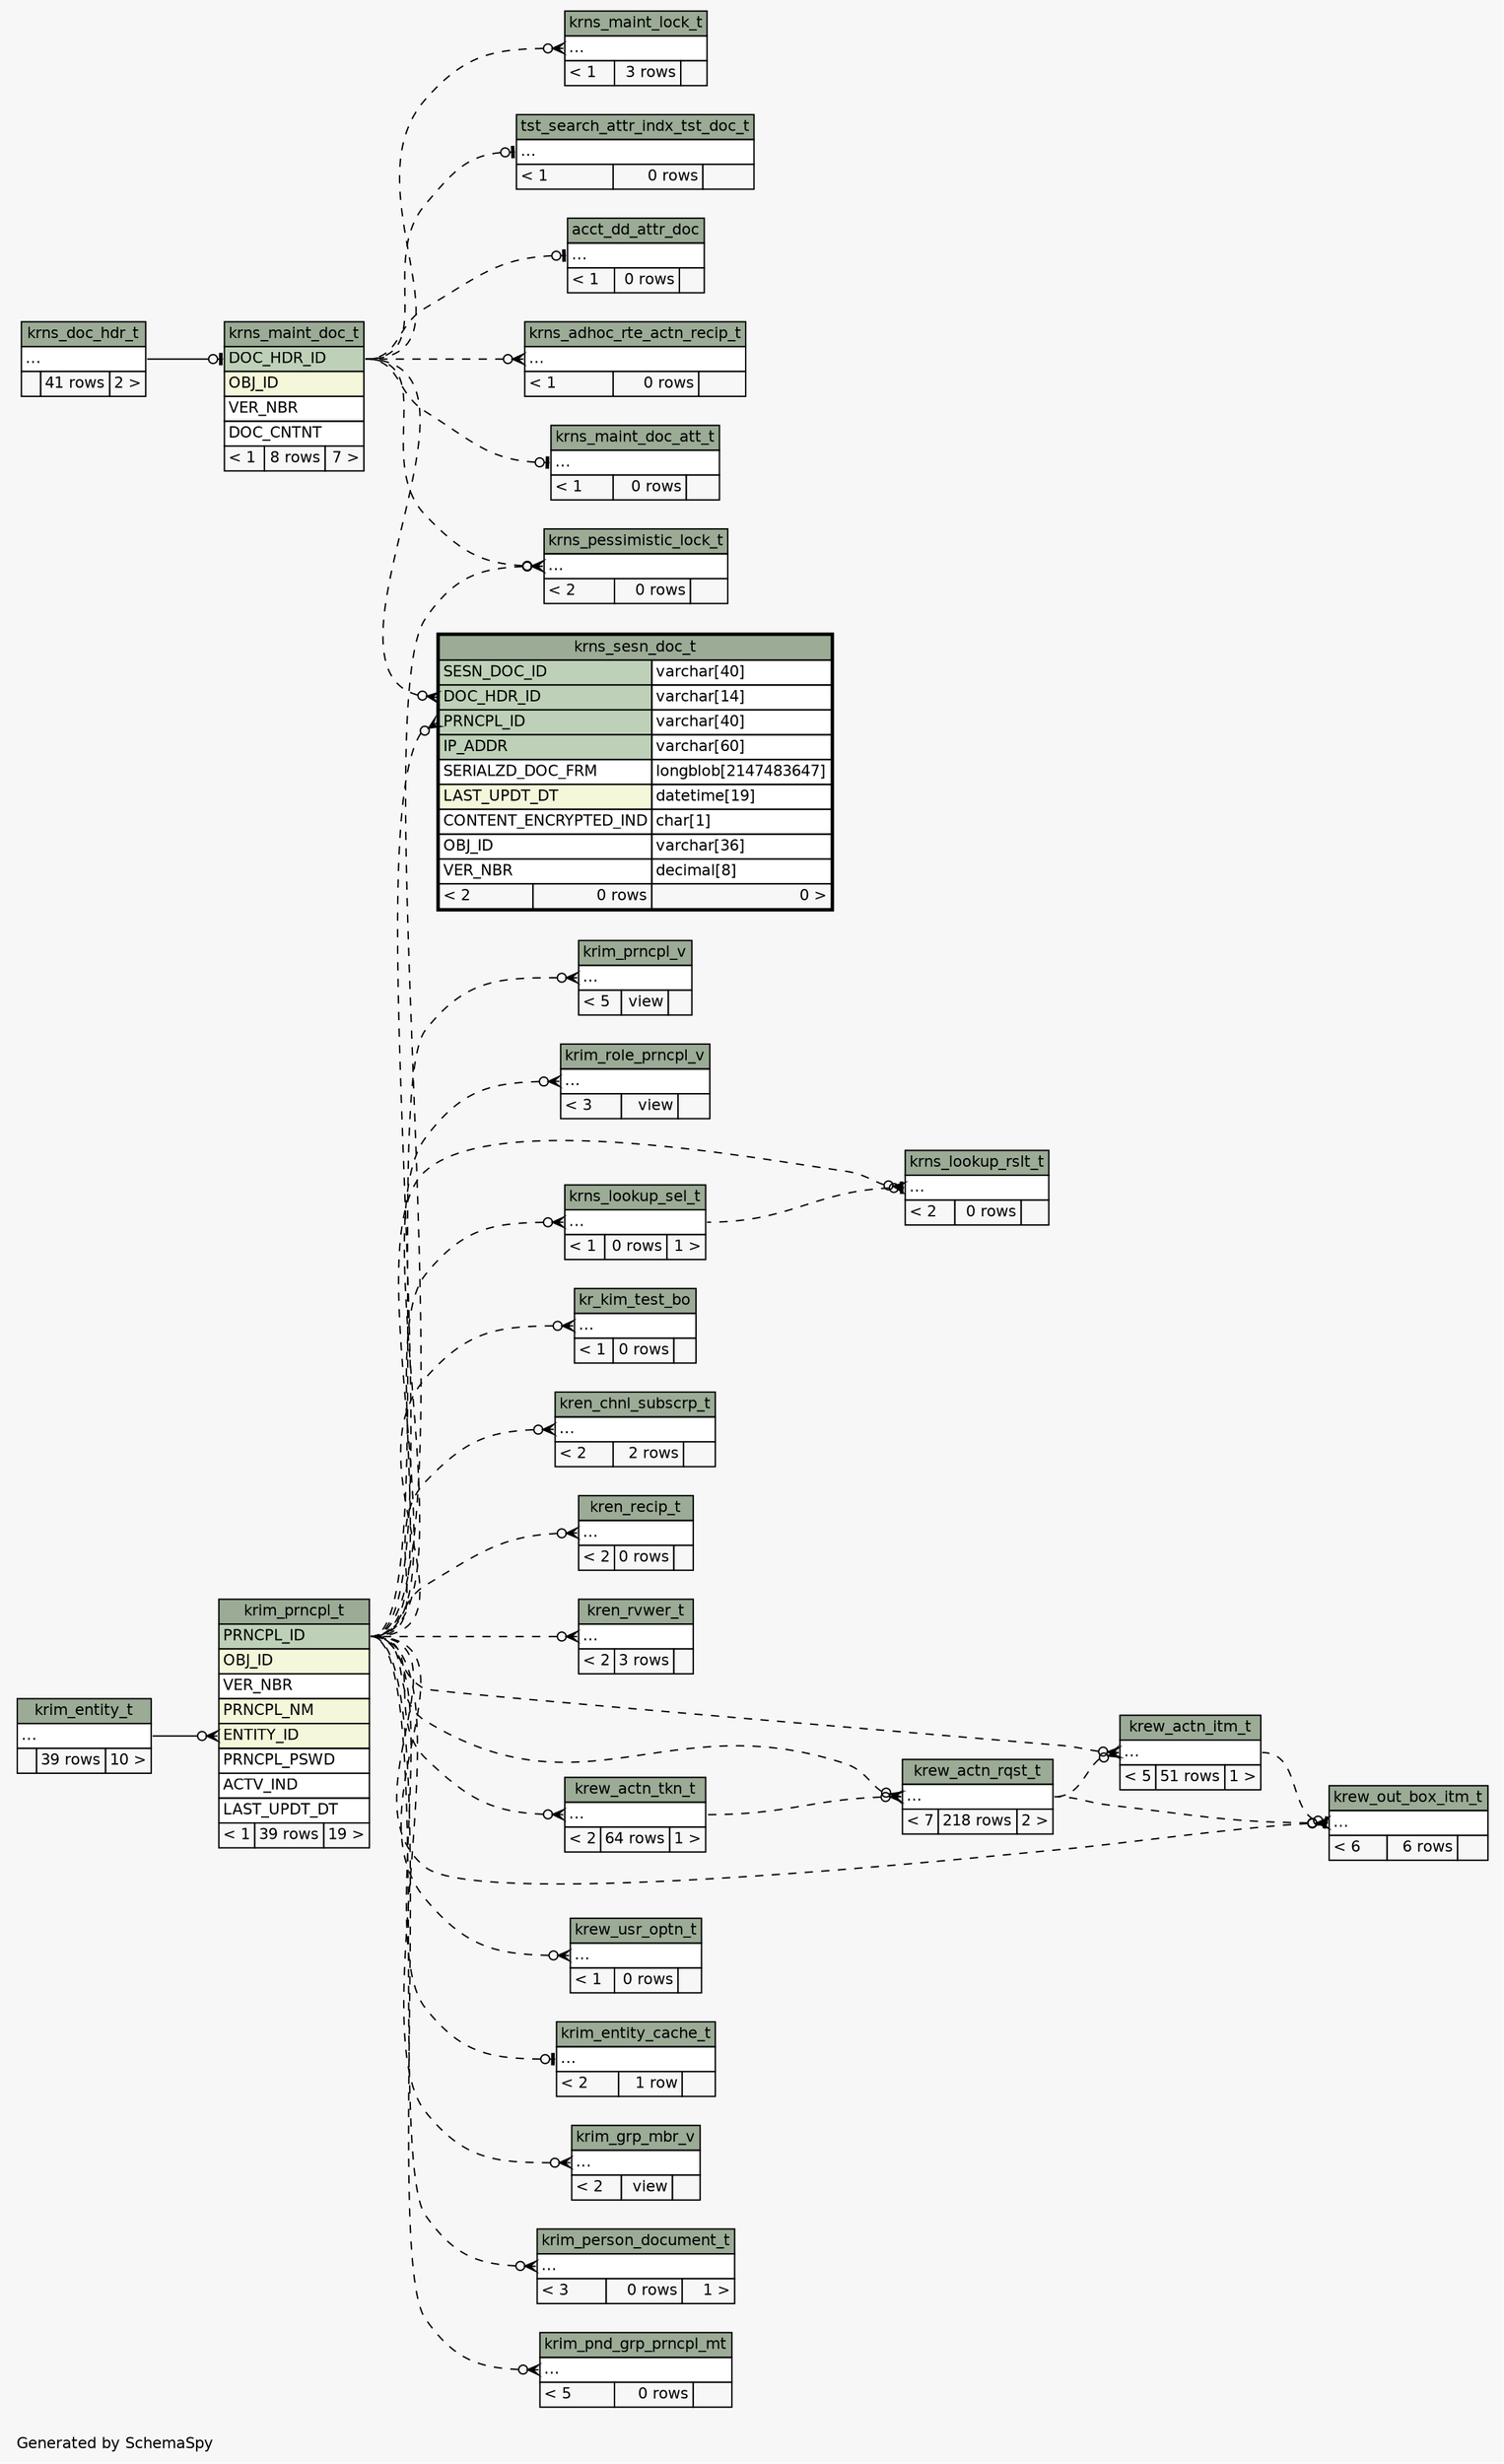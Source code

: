 // dot 2.28.0 on Mac OS X 10.7.2
// SchemaSpy rev 590
digraph "impliedTwoDegreesRelationshipsDiagram" {
  graph [
    rankdir="RL"
    bgcolor="#f7f7f7"
    label="\nGenerated by SchemaSpy"
    labeljust="l"
    nodesep="0.18"
    ranksep="0.46"
    fontname="Helvetica"
    fontsize="11"
  ];
  node [
    fontname="Helvetica"
    fontsize="11"
    shape="plaintext"
  ];
  edge [
    arrowsize="0.8"
  ];
  "acct_dd_attr_doc":"elipses":w -> "krns_maint_doc_t":"DOC_HDR_ID":e [arrowhead=none dir=back arrowtail=teeodot style=dashed];
  "kr_kim_test_bo":"elipses":w -> "krim_prncpl_t":"PRNCPL_ID":e [arrowhead=none dir=back arrowtail=crowodot style=dashed];
  "kren_chnl_subscrp_t":"elipses":w -> "krim_prncpl_t":"PRNCPL_ID":e [arrowhead=none dir=back arrowtail=crowodot style=dashed];
  "kren_recip_t":"elipses":w -> "krim_prncpl_t":"PRNCPL_ID":e [arrowhead=none dir=back arrowtail=crowodot style=dashed];
  "kren_rvwer_t":"elipses":w -> "krim_prncpl_t":"PRNCPL_ID":e [arrowhead=none dir=back arrowtail=crowodot style=dashed];
  "krew_actn_itm_t":"elipses":w -> "krew_actn_rqst_t":"elipses":e [arrowhead=none dir=back arrowtail=crowodot style=dashed];
  "krew_actn_itm_t":"elipses":w -> "krim_prncpl_t":"PRNCPL_ID":e [arrowhead=none dir=back arrowtail=crowodot style=dashed];
  "krew_actn_rqst_t":"elipses":w -> "krew_actn_tkn_t":"elipses":e [arrowhead=none dir=back arrowtail=crowodot style=dashed];
  "krew_actn_rqst_t":"elipses":w -> "krim_prncpl_t":"PRNCPL_ID":e [arrowhead=none dir=back arrowtail=crowodot style=dashed];
  "krew_actn_tkn_t":"elipses":w -> "krim_prncpl_t":"PRNCPL_ID":e [arrowhead=none dir=back arrowtail=crowodot style=dashed];
  "krew_out_box_itm_t":"elipses":w -> "krew_actn_itm_t":"elipses":e [arrowhead=none dir=back arrowtail=teeodot style=dashed];
  "krew_out_box_itm_t":"elipses":w -> "krew_actn_rqst_t":"elipses":e [arrowhead=none dir=back arrowtail=crowodot style=dashed];
  "krew_out_box_itm_t":"elipses":w -> "krim_prncpl_t":"PRNCPL_ID":e [arrowhead=none dir=back arrowtail=crowodot style=dashed];
  "krew_usr_optn_t":"elipses":w -> "krim_prncpl_t":"PRNCPL_ID":e [arrowhead=none dir=back arrowtail=crowodot style=dashed];
  "krim_entity_cache_t":"elipses":w -> "krim_prncpl_t":"PRNCPL_ID":e [arrowhead=none dir=back arrowtail=teeodot style=dashed];
  "krim_grp_mbr_v":"elipses":w -> "krim_prncpl_t":"PRNCPL_ID":e [arrowhead=none dir=back arrowtail=crowodot style=dashed];
  "krim_person_document_t":"elipses":w -> "krim_prncpl_t":"PRNCPL_ID":e [arrowhead=none dir=back arrowtail=crowodot style=dashed];
  "krim_pnd_grp_prncpl_mt":"elipses":w -> "krim_prncpl_t":"PRNCPL_ID":e [arrowhead=none dir=back arrowtail=crowodot style=dashed];
  "krim_prncpl_t":"ENTITY_ID":w -> "krim_entity_t":"elipses":e [arrowhead=none dir=back arrowtail=crowodot];
  "krim_prncpl_v":"elipses":w -> "krim_prncpl_t":"PRNCPL_ID":e [arrowhead=none dir=back arrowtail=crowodot style=dashed];
  "krim_role_prncpl_v":"elipses":w -> "krim_prncpl_t":"PRNCPL_ID":e [arrowhead=none dir=back arrowtail=crowodot style=dashed];
  "krns_adhoc_rte_actn_recip_t":"elipses":w -> "krns_maint_doc_t":"DOC_HDR_ID":e [arrowhead=none dir=back arrowtail=crowodot style=dashed];
  "krns_lookup_rslt_t":"elipses":w -> "krns_lookup_sel_t":"elipses":e [arrowhead=none dir=back arrowtail=teeodot style=dashed];
  "krns_lookup_rslt_t":"elipses":w -> "krim_prncpl_t":"PRNCPL_ID":e [arrowhead=none dir=back arrowtail=crowodot style=dashed];
  "krns_lookup_sel_t":"elipses":w -> "krim_prncpl_t":"PRNCPL_ID":e [arrowhead=none dir=back arrowtail=crowodot style=dashed];
  "krns_maint_doc_att_t":"elipses":w -> "krns_maint_doc_t":"DOC_HDR_ID":e [arrowhead=none dir=back arrowtail=teeodot style=dashed];
  "krns_maint_doc_t":"DOC_HDR_ID":w -> "krns_doc_hdr_t":"elipses":e [arrowhead=none dir=back arrowtail=teeodot];
  "krns_maint_lock_t":"elipses":w -> "krns_maint_doc_t":"DOC_HDR_ID":e [arrowhead=none dir=back arrowtail=crowodot style=dashed];
  "krns_pessimistic_lock_t":"elipses":w -> "krns_maint_doc_t":"DOC_HDR_ID":e [arrowhead=none dir=back arrowtail=crowodot style=dashed];
  "krns_pessimistic_lock_t":"elipses":w -> "krim_prncpl_t":"PRNCPL_ID":e [arrowhead=none dir=back arrowtail=crowodot style=dashed];
  "krns_sesn_doc_t":"DOC_HDR_ID":w -> "krns_maint_doc_t":"DOC_HDR_ID":e [arrowhead=none dir=back arrowtail=crowodot style=dashed];
  "krns_sesn_doc_t":"PRNCPL_ID":w -> "krim_prncpl_t":"PRNCPL_ID":e [arrowhead=none dir=back arrowtail=crowodot style=dashed];
  "tst_search_attr_indx_tst_doc_t":"elipses":w -> "krns_maint_doc_t":"DOC_HDR_ID":e [arrowhead=none dir=back arrowtail=teeodot style=dashed];
  "acct_dd_attr_doc" [
    label=<
    <TABLE BORDER="0" CELLBORDER="1" CELLSPACING="0" BGCOLOR="#ffffff">
      <TR><TD COLSPAN="3" BGCOLOR="#9bab96" ALIGN="CENTER">acct_dd_attr_doc</TD></TR>
      <TR><TD PORT="elipses" COLSPAN="3" ALIGN="LEFT">...</TD></TR>
      <TR><TD ALIGN="LEFT" BGCOLOR="#f7f7f7">&lt; 1</TD><TD ALIGN="RIGHT" BGCOLOR="#f7f7f7">0 rows</TD><TD ALIGN="RIGHT" BGCOLOR="#f7f7f7">  </TD></TR>
    </TABLE>>
    URL="acct_dd_attr_doc.html"
    tooltip="acct_dd_attr_doc"
  ];
  "kr_kim_test_bo" [
    label=<
    <TABLE BORDER="0" CELLBORDER="1" CELLSPACING="0" BGCOLOR="#ffffff">
      <TR><TD COLSPAN="3" BGCOLOR="#9bab96" ALIGN="CENTER">kr_kim_test_bo</TD></TR>
      <TR><TD PORT="elipses" COLSPAN="3" ALIGN="LEFT">...</TD></TR>
      <TR><TD ALIGN="LEFT" BGCOLOR="#f7f7f7">&lt; 1</TD><TD ALIGN="RIGHT" BGCOLOR="#f7f7f7">0 rows</TD><TD ALIGN="RIGHT" BGCOLOR="#f7f7f7">  </TD></TR>
    </TABLE>>
    URL="kr_kim_test_bo.html"
    tooltip="kr_kim_test_bo"
  ];
  "kren_chnl_subscrp_t" [
    label=<
    <TABLE BORDER="0" CELLBORDER="1" CELLSPACING="0" BGCOLOR="#ffffff">
      <TR><TD COLSPAN="3" BGCOLOR="#9bab96" ALIGN="CENTER">kren_chnl_subscrp_t</TD></TR>
      <TR><TD PORT="elipses" COLSPAN="3" ALIGN="LEFT">...</TD></TR>
      <TR><TD ALIGN="LEFT" BGCOLOR="#f7f7f7">&lt; 2</TD><TD ALIGN="RIGHT" BGCOLOR="#f7f7f7">2 rows</TD><TD ALIGN="RIGHT" BGCOLOR="#f7f7f7">  </TD></TR>
    </TABLE>>
    URL="kren_chnl_subscrp_t.html"
    tooltip="kren_chnl_subscrp_t"
  ];
  "kren_recip_t" [
    label=<
    <TABLE BORDER="0" CELLBORDER="1" CELLSPACING="0" BGCOLOR="#ffffff">
      <TR><TD COLSPAN="3" BGCOLOR="#9bab96" ALIGN="CENTER">kren_recip_t</TD></TR>
      <TR><TD PORT="elipses" COLSPAN="3" ALIGN="LEFT">...</TD></TR>
      <TR><TD ALIGN="LEFT" BGCOLOR="#f7f7f7">&lt; 2</TD><TD ALIGN="RIGHT" BGCOLOR="#f7f7f7">0 rows</TD><TD ALIGN="RIGHT" BGCOLOR="#f7f7f7">  </TD></TR>
    </TABLE>>
    URL="kren_recip_t.html"
    tooltip="kren_recip_t"
  ];
  "kren_rvwer_t" [
    label=<
    <TABLE BORDER="0" CELLBORDER="1" CELLSPACING="0" BGCOLOR="#ffffff">
      <TR><TD COLSPAN="3" BGCOLOR="#9bab96" ALIGN="CENTER">kren_rvwer_t</TD></TR>
      <TR><TD PORT="elipses" COLSPAN="3" ALIGN="LEFT">...</TD></TR>
      <TR><TD ALIGN="LEFT" BGCOLOR="#f7f7f7">&lt; 2</TD><TD ALIGN="RIGHT" BGCOLOR="#f7f7f7">3 rows</TD><TD ALIGN="RIGHT" BGCOLOR="#f7f7f7">  </TD></TR>
    </TABLE>>
    URL="kren_rvwer_t.html"
    tooltip="kren_rvwer_t"
  ];
  "krew_actn_itm_t" [
    label=<
    <TABLE BORDER="0" CELLBORDER="1" CELLSPACING="0" BGCOLOR="#ffffff">
      <TR><TD COLSPAN="3" BGCOLOR="#9bab96" ALIGN="CENTER">krew_actn_itm_t</TD></TR>
      <TR><TD PORT="elipses" COLSPAN="3" ALIGN="LEFT">...</TD></TR>
      <TR><TD ALIGN="LEFT" BGCOLOR="#f7f7f7">&lt; 5</TD><TD ALIGN="RIGHT" BGCOLOR="#f7f7f7">51 rows</TD><TD ALIGN="RIGHT" BGCOLOR="#f7f7f7">1 &gt;</TD></TR>
    </TABLE>>
    URL="krew_actn_itm_t.html"
    tooltip="krew_actn_itm_t"
  ];
  "krew_actn_rqst_t" [
    label=<
    <TABLE BORDER="0" CELLBORDER="1" CELLSPACING="0" BGCOLOR="#ffffff">
      <TR><TD COLSPAN="3" BGCOLOR="#9bab96" ALIGN="CENTER">krew_actn_rqst_t</TD></TR>
      <TR><TD PORT="elipses" COLSPAN="3" ALIGN="LEFT">...</TD></TR>
      <TR><TD ALIGN="LEFT" BGCOLOR="#f7f7f7">&lt; 7</TD><TD ALIGN="RIGHT" BGCOLOR="#f7f7f7">218 rows</TD><TD ALIGN="RIGHT" BGCOLOR="#f7f7f7">2 &gt;</TD></TR>
    </TABLE>>
    URL="krew_actn_rqst_t.html"
    tooltip="krew_actn_rqst_t"
  ];
  "krew_actn_tkn_t" [
    label=<
    <TABLE BORDER="0" CELLBORDER="1" CELLSPACING="0" BGCOLOR="#ffffff">
      <TR><TD COLSPAN="3" BGCOLOR="#9bab96" ALIGN="CENTER">krew_actn_tkn_t</TD></TR>
      <TR><TD PORT="elipses" COLSPAN="3" ALIGN="LEFT">...</TD></TR>
      <TR><TD ALIGN="LEFT" BGCOLOR="#f7f7f7">&lt; 2</TD><TD ALIGN="RIGHT" BGCOLOR="#f7f7f7">64 rows</TD><TD ALIGN="RIGHT" BGCOLOR="#f7f7f7">1 &gt;</TD></TR>
    </TABLE>>
    URL="krew_actn_tkn_t.html"
    tooltip="krew_actn_tkn_t"
  ];
  "krew_out_box_itm_t" [
    label=<
    <TABLE BORDER="0" CELLBORDER="1" CELLSPACING="0" BGCOLOR="#ffffff">
      <TR><TD COLSPAN="3" BGCOLOR="#9bab96" ALIGN="CENTER">krew_out_box_itm_t</TD></TR>
      <TR><TD PORT="elipses" COLSPAN="3" ALIGN="LEFT">...</TD></TR>
      <TR><TD ALIGN="LEFT" BGCOLOR="#f7f7f7">&lt; 6</TD><TD ALIGN="RIGHT" BGCOLOR="#f7f7f7">6 rows</TD><TD ALIGN="RIGHT" BGCOLOR="#f7f7f7">  </TD></TR>
    </TABLE>>
    URL="krew_out_box_itm_t.html"
    tooltip="krew_out_box_itm_t"
  ];
  "krew_usr_optn_t" [
    label=<
    <TABLE BORDER="0" CELLBORDER="1" CELLSPACING="0" BGCOLOR="#ffffff">
      <TR><TD COLSPAN="3" BGCOLOR="#9bab96" ALIGN="CENTER">krew_usr_optn_t</TD></TR>
      <TR><TD PORT="elipses" COLSPAN="3" ALIGN="LEFT">...</TD></TR>
      <TR><TD ALIGN="LEFT" BGCOLOR="#f7f7f7">&lt; 1</TD><TD ALIGN="RIGHT" BGCOLOR="#f7f7f7">0 rows</TD><TD ALIGN="RIGHT" BGCOLOR="#f7f7f7">  </TD></TR>
    </TABLE>>
    URL="krew_usr_optn_t.html"
    tooltip="krew_usr_optn_t"
  ];
  "krim_entity_cache_t" [
    label=<
    <TABLE BORDER="0" CELLBORDER="1" CELLSPACING="0" BGCOLOR="#ffffff">
      <TR><TD COLSPAN="3" BGCOLOR="#9bab96" ALIGN="CENTER">krim_entity_cache_t</TD></TR>
      <TR><TD PORT="elipses" COLSPAN="3" ALIGN="LEFT">...</TD></TR>
      <TR><TD ALIGN="LEFT" BGCOLOR="#f7f7f7">&lt; 2</TD><TD ALIGN="RIGHT" BGCOLOR="#f7f7f7">1 row</TD><TD ALIGN="RIGHT" BGCOLOR="#f7f7f7">  </TD></TR>
    </TABLE>>
    URL="krim_entity_cache_t.html"
    tooltip="krim_entity_cache_t"
  ];
  "krim_entity_t" [
    label=<
    <TABLE BORDER="0" CELLBORDER="1" CELLSPACING="0" BGCOLOR="#ffffff">
      <TR><TD COLSPAN="3" BGCOLOR="#9bab96" ALIGN="CENTER">krim_entity_t</TD></TR>
      <TR><TD PORT="elipses" COLSPAN="3" ALIGN="LEFT">...</TD></TR>
      <TR><TD ALIGN="LEFT" BGCOLOR="#f7f7f7">  </TD><TD ALIGN="RIGHT" BGCOLOR="#f7f7f7">39 rows</TD><TD ALIGN="RIGHT" BGCOLOR="#f7f7f7">10 &gt;</TD></TR>
    </TABLE>>
    URL="krim_entity_t.html"
    tooltip="krim_entity_t"
  ];
  "krim_grp_mbr_v" [
    label=<
    <TABLE BORDER="0" CELLBORDER="1" CELLSPACING="0" BGCOLOR="#ffffff">
      <TR><TD COLSPAN="3" BGCOLOR="#9bab96" ALIGN="CENTER">krim_grp_mbr_v</TD></TR>
      <TR><TD PORT="elipses" COLSPAN="3" ALIGN="LEFT">...</TD></TR>
      <TR><TD ALIGN="LEFT" BGCOLOR="#f7f7f7">&lt; 2</TD><TD ALIGN="RIGHT" BGCOLOR="#f7f7f7">view</TD><TD ALIGN="RIGHT" BGCOLOR="#f7f7f7">  </TD></TR>
    </TABLE>>
    URL="krim_grp_mbr_v.html"
    tooltip="krim_grp_mbr_v"
  ];
  "krim_person_document_t" [
    label=<
    <TABLE BORDER="0" CELLBORDER="1" CELLSPACING="0" BGCOLOR="#ffffff">
      <TR><TD COLSPAN="3" BGCOLOR="#9bab96" ALIGN="CENTER">krim_person_document_t</TD></TR>
      <TR><TD PORT="elipses" COLSPAN="3" ALIGN="LEFT">...</TD></TR>
      <TR><TD ALIGN="LEFT" BGCOLOR="#f7f7f7">&lt; 3</TD><TD ALIGN="RIGHT" BGCOLOR="#f7f7f7">0 rows</TD><TD ALIGN="RIGHT" BGCOLOR="#f7f7f7">1 &gt;</TD></TR>
    </TABLE>>
    URL="krim_person_document_t.html"
    tooltip="krim_person_document_t"
  ];
  "krim_pnd_grp_prncpl_mt" [
    label=<
    <TABLE BORDER="0" CELLBORDER="1" CELLSPACING="0" BGCOLOR="#ffffff">
      <TR><TD COLSPAN="3" BGCOLOR="#9bab96" ALIGN="CENTER">krim_pnd_grp_prncpl_mt</TD></TR>
      <TR><TD PORT="elipses" COLSPAN="3" ALIGN="LEFT">...</TD></TR>
      <TR><TD ALIGN="LEFT" BGCOLOR="#f7f7f7">&lt; 5</TD><TD ALIGN="RIGHT" BGCOLOR="#f7f7f7">0 rows</TD><TD ALIGN="RIGHT" BGCOLOR="#f7f7f7">  </TD></TR>
    </TABLE>>
    URL="krim_pnd_grp_prncpl_mt.html"
    tooltip="krim_pnd_grp_prncpl_mt"
  ];
  "krim_prncpl_t" [
    label=<
    <TABLE BORDER="0" CELLBORDER="1" CELLSPACING="0" BGCOLOR="#ffffff">
      <TR><TD COLSPAN="3" BGCOLOR="#9bab96" ALIGN="CENTER">krim_prncpl_t</TD></TR>
      <TR><TD PORT="PRNCPL_ID" COLSPAN="3" BGCOLOR="#bed1b8" ALIGN="LEFT">PRNCPL_ID</TD></TR>
      <TR><TD PORT="OBJ_ID" COLSPAN="3" BGCOLOR="#f4f7da" ALIGN="LEFT">OBJ_ID</TD></TR>
      <TR><TD PORT="VER_NBR" COLSPAN="3" ALIGN="LEFT">VER_NBR</TD></TR>
      <TR><TD PORT="PRNCPL_NM" COLSPAN="3" BGCOLOR="#f4f7da" ALIGN="LEFT">PRNCPL_NM</TD></TR>
      <TR><TD PORT="ENTITY_ID" COLSPAN="3" BGCOLOR="#f4f7da" ALIGN="LEFT">ENTITY_ID</TD></TR>
      <TR><TD PORT="PRNCPL_PSWD" COLSPAN="3" ALIGN="LEFT">PRNCPL_PSWD</TD></TR>
      <TR><TD PORT="ACTV_IND" COLSPAN="3" ALIGN="LEFT">ACTV_IND</TD></TR>
      <TR><TD PORT="LAST_UPDT_DT" COLSPAN="3" ALIGN="LEFT">LAST_UPDT_DT</TD></TR>
      <TR><TD ALIGN="LEFT" BGCOLOR="#f7f7f7">&lt; 1</TD><TD ALIGN="RIGHT" BGCOLOR="#f7f7f7">39 rows</TD><TD ALIGN="RIGHT" BGCOLOR="#f7f7f7">19 &gt;</TD></TR>
    </TABLE>>
    URL="krim_prncpl_t.html"
    tooltip="krim_prncpl_t"
  ];
  "krim_prncpl_v" [
    label=<
    <TABLE BORDER="0" CELLBORDER="1" CELLSPACING="0" BGCOLOR="#ffffff">
      <TR><TD COLSPAN="3" BGCOLOR="#9bab96" ALIGN="CENTER">krim_prncpl_v</TD></TR>
      <TR><TD PORT="elipses" COLSPAN="3" ALIGN="LEFT">...</TD></TR>
      <TR><TD ALIGN="LEFT" BGCOLOR="#f7f7f7">&lt; 5</TD><TD ALIGN="RIGHT" BGCOLOR="#f7f7f7">view</TD><TD ALIGN="RIGHT" BGCOLOR="#f7f7f7">  </TD></TR>
    </TABLE>>
    URL="krim_prncpl_v.html"
    tooltip="krim_prncpl_v"
  ];
  "krim_role_prncpl_v" [
    label=<
    <TABLE BORDER="0" CELLBORDER="1" CELLSPACING="0" BGCOLOR="#ffffff">
      <TR><TD COLSPAN="3" BGCOLOR="#9bab96" ALIGN="CENTER">krim_role_prncpl_v</TD></TR>
      <TR><TD PORT="elipses" COLSPAN="3" ALIGN="LEFT">...</TD></TR>
      <TR><TD ALIGN="LEFT" BGCOLOR="#f7f7f7">&lt; 3</TD><TD ALIGN="RIGHT" BGCOLOR="#f7f7f7">view</TD><TD ALIGN="RIGHT" BGCOLOR="#f7f7f7">  </TD></TR>
    </TABLE>>
    URL="krim_role_prncpl_v.html"
    tooltip="krim_role_prncpl_v"
  ];
  "krns_adhoc_rte_actn_recip_t" [
    label=<
    <TABLE BORDER="0" CELLBORDER="1" CELLSPACING="0" BGCOLOR="#ffffff">
      <TR><TD COLSPAN="3" BGCOLOR="#9bab96" ALIGN="CENTER">krns_adhoc_rte_actn_recip_t</TD></TR>
      <TR><TD PORT="elipses" COLSPAN="3" ALIGN="LEFT">...</TD></TR>
      <TR><TD ALIGN="LEFT" BGCOLOR="#f7f7f7">&lt; 1</TD><TD ALIGN="RIGHT" BGCOLOR="#f7f7f7">0 rows</TD><TD ALIGN="RIGHT" BGCOLOR="#f7f7f7">  </TD></TR>
    </TABLE>>
    URL="krns_adhoc_rte_actn_recip_t.html"
    tooltip="krns_adhoc_rte_actn_recip_t"
  ];
  "krns_doc_hdr_t" [
    label=<
    <TABLE BORDER="0" CELLBORDER="1" CELLSPACING="0" BGCOLOR="#ffffff">
      <TR><TD COLSPAN="3" BGCOLOR="#9bab96" ALIGN="CENTER">krns_doc_hdr_t</TD></TR>
      <TR><TD PORT="elipses" COLSPAN="3" ALIGN="LEFT">...</TD></TR>
      <TR><TD ALIGN="LEFT" BGCOLOR="#f7f7f7">  </TD><TD ALIGN="RIGHT" BGCOLOR="#f7f7f7">41 rows</TD><TD ALIGN="RIGHT" BGCOLOR="#f7f7f7">2 &gt;</TD></TR>
    </TABLE>>
    URL="krns_doc_hdr_t.html"
    tooltip="krns_doc_hdr_t"
  ];
  "krns_lookup_rslt_t" [
    label=<
    <TABLE BORDER="0" CELLBORDER="1" CELLSPACING="0" BGCOLOR="#ffffff">
      <TR><TD COLSPAN="3" BGCOLOR="#9bab96" ALIGN="CENTER">krns_lookup_rslt_t</TD></TR>
      <TR><TD PORT="elipses" COLSPAN="3" ALIGN="LEFT">...</TD></TR>
      <TR><TD ALIGN="LEFT" BGCOLOR="#f7f7f7">&lt; 2</TD><TD ALIGN="RIGHT" BGCOLOR="#f7f7f7">0 rows</TD><TD ALIGN="RIGHT" BGCOLOR="#f7f7f7">  </TD></TR>
    </TABLE>>
    URL="krns_lookup_rslt_t.html"
    tooltip="krns_lookup_rslt_t"
  ];
  "krns_lookup_sel_t" [
    label=<
    <TABLE BORDER="0" CELLBORDER="1" CELLSPACING="0" BGCOLOR="#ffffff">
      <TR><TD COLSPAN="3" BGCOLOR="#9bab96" ALIGN="CENTER">krns_lookup_sel_t</TD></TR>
      <TR><TD PORT="elipses" COLSPAN="3" ALIGN="LEFT">...</TD></TR>
      <TR><TD ALIGN="LEFT" BGCOLOR="#f7f7f7">&lt; 1</TD><TD ALIGN="RIGHT" BGCOLOR="#f7f7f7">0 rows</TD><TD ALIGN="RIGHT" BGCOLOR="#f7f7f7">1 &gt;</TD></TR>
    </TABLE>>
    URL="krns_lookup_sel_t.html"
    tooltip="krns_lookup_sel_t"
  ];
  "krns_maint_doc_att_t" [
    label=<
    <TABLE BORDER="0" CELLBORDER="1" CELLSPACING="0" BGCOLOR="#ffffff">
      <TR><TD COLSPAN="3" BGCOLOR="#9bab96" ALIGN="CENTER">krns_maint_doc_att_t</TD></TR>
      <TR><TD PORT="elipses" COLSPAN="3" ALIGN="LEFT">...</TD></TR>
      <TR><TD ALIGN="LEFT" BGCOLOR="#f7f7f7">&lt; 1</TD><TD ALIGN="RIGHT" BGCOLOR="#f7f7f7">0 rows</TD><TD ALIGN="RIGHT" BGCOLOR="#f7f7f7">  </TD></TR>
    </TABLE>>
    URL="krns_maint_doc_att_t.html"
    tooltip="krns_maint_doc_att_t"
  ];
  "krns_maint_doc_t" [
    label=<
    <TABLE BORDER="0" CELLBORDER="1" CELLSPACING="0" BGCOLOR="#ffffff">
      <TR><TD COLSPAN="3" BGCOLOR="#9bab96" ALIGN="CENTER">krns_maint_doc_t</TD></TR>
      <TR><TD PORT="DOC_HDR_ID" COLSPAN="3" BGCOLOR="#bed1b8" ALIGN="LEFT">DOC_HDR_ID</TD></TR>
      <TR><TD PORT="OBJ_ID" COLSPAN="3" BGCOLOR="#f4f7da" ALIGN="LEFT">OBJ_ID</TD></TR>
      <TR><TD PORT="VER_NBR" COLSPAN="3" ALIGN="LEFT">VER_NBR</TD></TR>
      <TR><TD PORT="DOC_CNTNT" COLSPAN="3" ALIGN="LEFT">DOC_CNTNT</TD></TR>
      <TR><TD ALIGN="LEFT" BGCOLOR="#f7f7f7">&lt; 1</TD><TD ALIGN="RIGHT" BGCOLOR="#f7f7f7">8 rows</TD><TD ALIGN="RIGHT" BGCOLOR="#f7f7f7">7 &gt;</TD></TR>
    </TABLE>>
    URL="krns_maint_doc_t.html"
    tooltip="krns_maint_doc_t"
  ];
  "krns_maint_lock_t" [
    label=<
    <TABLE BORDER="0" CELLBORDER="1" CELLSPACING="0" BGCOLOR="#ffffff">
      <TR><TD COLSPAN="3" BGCOLOR="#9bab96" ALIGN="CENTER">krns_maint_lock_t</TD></TR>
      <TR><TD PORT="elipses" COLSPAN="3" ALIGN="LEFT">...</TD></TR>
      <TR><TD ALIGN="LEFT" BGCOLOR="#f7f7f7">&lt; 1</TD><TD ALIGN="RIGHT" BGCOLOR="#f7f7f7">3 rows</TD><TD ALIGN="RIGHT" BGCOLOR="#f7f7f7">  </TD></TR>
    </TABLE>>
    URL="krns_maint_lock_t.html"
    tooltip="krns_maint_lock_t"
  ];
  "krns_pessimistic_lock_t" [
    label=<
    <TABLE BORDER="0" CELLBORDER="1" CELLSPACING="0" BGCOLOR="#ffffff">
      <TR><TD COLSPAN="3" BGCOLOR="#9bab96" ALIGN="CENTER">krns_pessimistic_lock_t</TD></TR>
      <TR><TD PORT="elipses" COLSPAN="3" ALIGN="LEFT">...</TD></TR>
      <TR><TD ALIGN="LEFT" BGCOLOR="#f7f7f7">&lt; 2</TD><TD ALIGN="RIGHT" BGCOLOR="#f7f7f7">0 rows</TD><TD ALIGN="RIGHT" BGCOLOR="#f7f7f7">  </TD></TR>
    </TABLE>>
    URL="krns_pessimistic_lock_t.html"
    tooltip="krns_pessimistic_lock_t"
  ];
  "krns_sesn_doc_t" [
    label=<
    <TABLE BORDER="2" CELLBORDER="1" CELLSPACING="0" BGCOLOR="#ffffff">
      <TR><TD COLSPAN="3" BGCOLOR="#9bab96" ALIGN="CENTER">krns_sesn_doc_t</TD></TR>
      <TR><TD PORT="SESN_DOC_ID" COLSPAN="2" BGCOLOR="#bed1b8" ALIGN="LEFT">SESN_DOC_ID</TD><TD PORT="SESN_DOC_ID.type" ALIGN="LEFT">varchar[40]</TD></TR>
      <TR><TD PORT="DOC_HDR_ID" COLSPAN="2" BGCOLOR="#bed1b8" ALIGN="LEFT">DOC_HDR_ID</TD><TD PORT="DOC_HDR_ID.type" ALIGN="LEFT">varchar[14]</TD></TR>
      <TR><TD PORT="PRNCPL_ID" COLSPAN="2" BGCOLOR="#bed1b8" ALIGN="LEFT">PRNCPL_ID</TD><TD PORT="PRNCPL_ID.type" ALIGN="LEFT">varchar[40]</TD></TR>
      <TR><TD PORT="IP_ADDR" COLSPAN="2" BGCOLOR="#bed1b8" ALIGN="LEFT">IP_ADDR</TD><TD PORT="IP_ADDR.type" ALIGN="LEFT">varchar[60]</TD></TR>
      <TR><TD PORT="SERIALZD_DOC_FRM" COLSPAN="2" ALIGN="LEFT">SERIALZD_DOC_FRM</TD><TD PORT="SERIALZD_DOC_FRM.type" ALIGN="LEFT">longblob[2147483647]</TD></TR>
      <TR><TD PORT="LAST_UPDT_DT" COLSPAN="2" BGCOLOR="#f4f7da" ALIGN="LEFT">LAST_UPDT_DT</TD><TD PORT="LAST_UPDT_DT.type" ALIGN="LEFT">datetime[19]</TD></TR>
      <TR><TD PORT="CONTENT_ENCRYPTED_IND" COLSPAN="2" ALIGN="LEFT">CONTENT_ENCRYPTED_IND</TD><TD PORT="CONTENT_ENCRYPTED_IND.type" ALIGN="LEFT">char[1]</TD></TR>
      <TR><TD PORT="OBJ_ID" COLSPAN="2" ALIGN="LEFT">OBJ_ID</TD><TD PORT="OBJ_ID.type" ALIGN="LEFT">varchar[36]</TD></TR>
      <TR><TD PORT="VER_NBR" COLSPAN="2" ALIGN="LEFT">VER_NBR</TD><TD PORT="VER_NBR.type" ALIGN="LEFT">decimal[8]</TD></TR>
      <TR><TD ALIGN="LEFT" BGCOLOR="#f7f7f7">&lt; 2</TD><TD ALIGN="RIGHT" BGCOLOR="#f7f7f7">0 rows</TD><TD ALIGN="RIGHT" BGCOLOR="#f7f7f7">0 &gt;</TD></TR>
    </TABLE>>
    URL="krns_sesn_doc_t.html"
    tooltip="krns_sesn_doc_t"
  ];
  "tst_search_attr_indx_tst_doc_t" [
    label=<
    <TABLE BORDER="0" CELLBORDER="1" CELLSPACING="0" BGCOLOR="#ffffff">
      <TR><TD COLSPAN="3" BGCOLOR="#9bab96" ALIGN="CENTER">tst_search_attr_indx_tst_doc_t</TD></TR>
      <TR><TD PORT="elipses" COLSPAN="3" ALIGN="LEFT">...</TD></TR>
      <TR><TD ALIGN="LEFT" BGCOLOR="#f7f7f7">&lt; 1</TD><TD ALIGN="RIGHT" BGCOLOR="#f7f7f7">0 rows</TD><TD ALIGN="RIGHT" BGCOLOR="#f7f7f7">  </TD></TR>
    </TABLE>>
    URL="tst_search_attr_indx_tst_doc_t.html"
    tooltip="tst_search_attr_indx_tst_doc_t"
  ];
}
